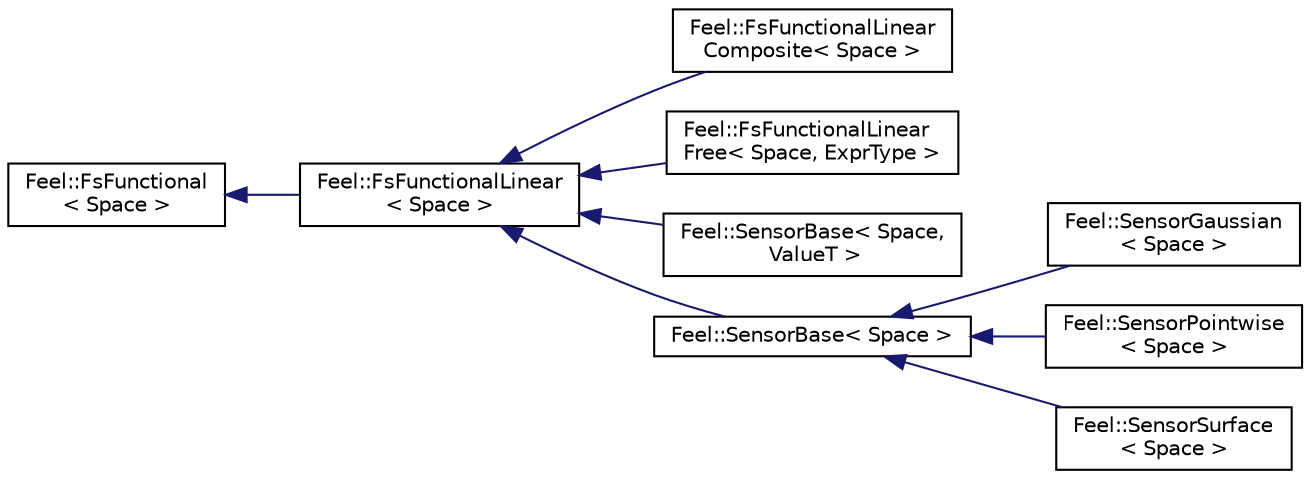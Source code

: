 digraph "Graphical Class Hierarchy"
{
 // LATEX_PDF_SIZE
  edge [fontname="Helvetica",fontsize="10",labelfontname="Helvetica",labelfontsize="10"];
  node [fontname="Helvetica",fontsize="10",shape=record];
  rankdir="LR";
  Node0 [label="Feel::FsFunctional\l\< Space \>",height=0.2,width=0.4,color="black", fillcolor="white", style="filled",URL="$classFeel_1_1FsFunctional.html",tooltip=" "];
  Node0 -> Node1 [dir="back",color="midnightblue",fontsize="10",style="solid",fontname="Helvetica"];
  Node1 [label="Feel::FsFunctionalLinear\l\< Space \>",height=0.2,width=0.4,color="black", fillcolor="white", style="filled",URL="$classFeel_1_1FsFunctionalLinear.html",tooltip=" "];
  Node1 -> Node2 [dir="back",color="midnightblue",fontsize="10",style="solid",fontname="Helvetica"];
  Node2 [label="Feel::FsFunctionalLinear\lComposite\< Space \>",height=0.2,width=0.4,color="black", fillcolor="white", style="filled",URL="$classFeel_1_1FsFunctionalLinearComposite.html",tooltip=" "];
  Node1 -> Node3 [dir="back",color="midnightblue",fontsize="10",style="solid",fontname="Helvetica"];
  Node3 [label="Feel::FsFunctionalLinear\lFree\< Space, ExprType \>",height=0.2,width=0.4,color="black", fillcolor="white", style="filled",URL="$classFeel_1_1FsFunctionalLinearFree.html",tooltip=" "];
  Node1 -> Node4 [dir="back",color="midnightblue",fontsize="10",style="solid",fontname="Helvetica"];
  Node4 [label="Feel::SensorBase\< Space,\l ValueT \>",height=0.2,width=0.4,color="black", fillcolor="white", style="filled",URL="$classFeel_1_1SensorBase.html",tooltip="base class for sensors"];
  Node1 -> Node5 [dir="back",color="midnightblue",fontsize="10",style="solid",fontname="Helvetica"];
  Node5 [label="Feel::SensorBase\< Space \>",height=0.2,width=0.4,color="black", fillcolor="white", style="filled",URL="$classFeel_1_1SensorBase.html",tooltip=" "];
  Node5 -> Node6 [dir="back",color="midnightblue",fontsize="10",style="solid",fontname="Helvetica"];
  Node6 [label="Feel::SensorGaussian\l\< Space \>",height=0.2,width=0.4,color="black", fillcolor="white", style="filled",URL="$classFeel_1_1SensorGaussian.html",tooltip="gaussian type sensor"];
  Node5 -> Node7 [dir="back",color="midnightblue",fontsize="10",style="solid",fontname="Helvetica"];
  Node7 [label="Feel::SensorPointwise\l\< Space \>",height=0.2,width=0.4,color="black", fillcolor="white", style="filled",URL="$classFeel_1_1SensorPointwise.html",tooltip="pointwise type sensor"];
  Node5 -> Node8 [dir="back",color="midnightblue",fontsize="10",style="solid",fontname="Helvetica"];
  Node8 [label="Feel::SensorSurface\l\< Space \>",height=0.2,width=0.4,color="black", fillcolor="white", style="filled",URL="$classFeel_1_1SensorSurface.html",tooltip="surface type sensor"];
}
